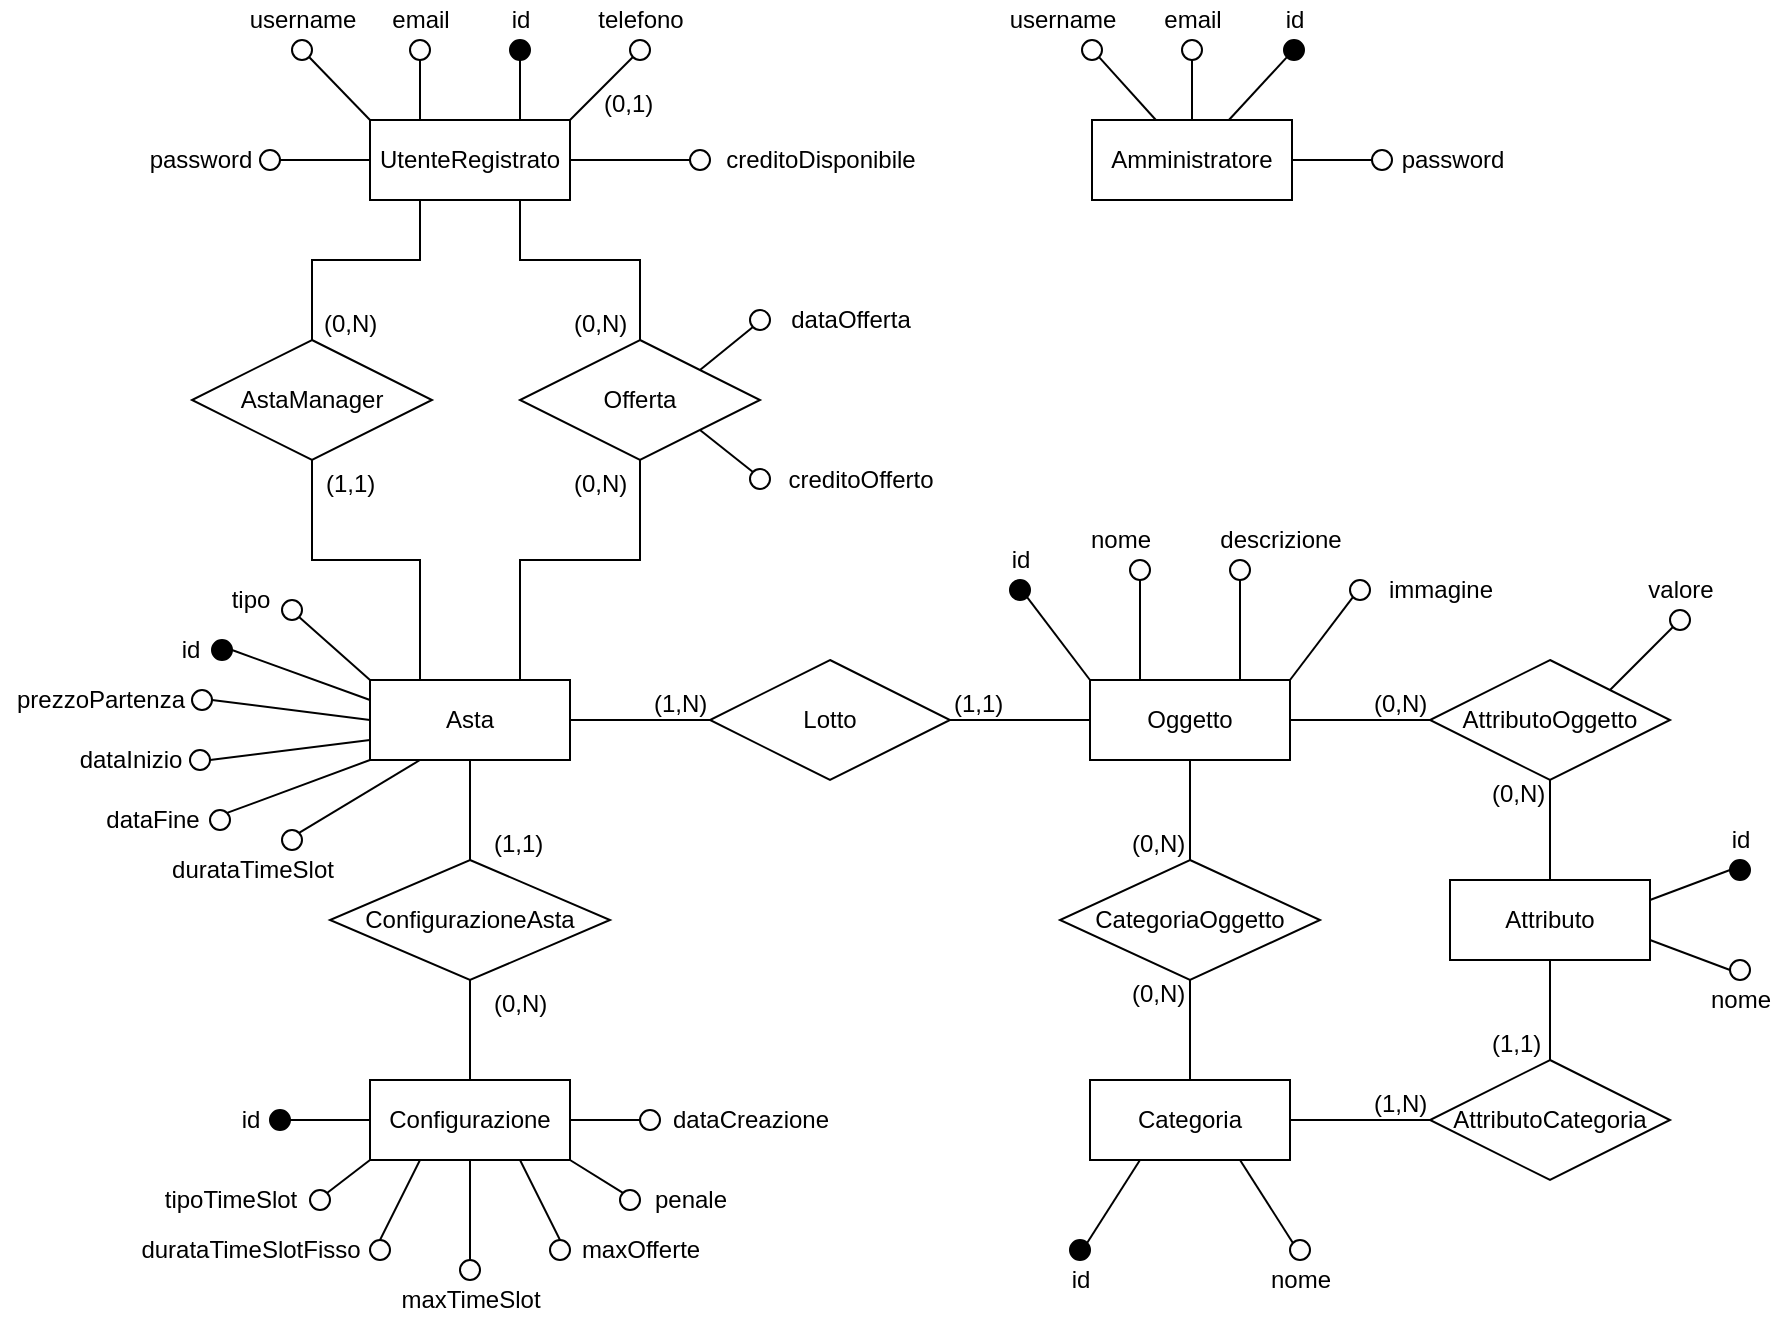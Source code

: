 <mxfile version="12.7.9" type="device"><diagram id="C5RBs43oDa-KdzZeNtuy" name="Page-1"><mxGraphModel dx="868" dy="457" grid="1" gridSize="10" guides="1" tooltips="1" connect="1" arrows="1" fold="1" page="1" pageScale="1" pageWidth="827" pageHeight="1169" math="0" shadow="0"><root><mxCell id="WIyWlLk6GJQsqaUBKTNV-0"/><mxCell id="WIyWlLk6GJQsqaUBKTNV-1" parent="WIyWlLk6GJQsqaUBKTNV-0"/><mxCell id="B5QC1HTYTgnhZ62TJwQQ-0" value="UtenteRegistrato" style="whiteSpace=wrap;html=1;align=center;" parent="WIyWlLk6GJQsqaUBKTNV-1" vertex="1"><mxGeometry x="189" y="100" width="100" height="40" as="geometry"/></mxCell><mxCell id="B5QC1HTYTgnhZ62TJwQQ-2" value="Asta" style="whiteSpace=wrap;html=1;align=center;" parent="WIyWlLk6GJQsqaUBKTNV-1" vertex="1"><mxGeometry x="189" y="380" width="100" height="40" as="geometry"/></mxCell><mxCell id="B5QC1HTYTgnhZ62TJwQQ-6" value="AstaManager" style="shape=rhombus;perimeter=rhombusPerimeter;whiteSpace=wrap;html=1;align=center;" parent="WIyWlLk6GJQsqaUBKTNV-1" vertex="1"><mxGeometry x="100" y="210" width="120" height="60" as="geometry"/></mxCell><mxCell id="B5QC1HTYTgnhZ62TJwQQ-9" value="ConfigurazioneAsta" style="shape=rhombus;perimeter=rhombusPerimeter;whiteSpace=wrap;html=1;align=center;" parent="WIyWlLk6GJQsqaUBKTNV-1" vertex="1"><mxGeometry x="169" y="470" width="140" height="60" as="geometry"/></mxCell><mxCell id="B5QC1HTYTgnhZ62TJwQQ-10" value="Lotto" style="shape=rhombus;perimeter=rhombusPerimeter;whiteSpace=wrap;html=1;align=center;" parent="WIyWlLk6GJQsqaUBKTNV-1" vertex="1"><mxGeometry x="359" y="370" width="120" height="60" as="geometry"/></mxCell><mxCell id="B5QC1HTYTgnhZ62TJwQQ-12" value="username" style="text;html=1;align=center;verticalAlign=middle;resizable=0;points=[];autosize=1;" parent="WIyWlLk6GJQsqaUBKTNV-1" vertex="1"><mxGeometry x="500" y="40" width="70" height="20" as="geometry"/></mxCell><mxCell id="B5QC1HTYTgnhZ62TJwQQ-14" value="Amministratore" style="whiteSpace=wrap;html=1;align=center;" parent="WIyWlLk6GJQsqaUBKTNV-1" vertex="1"><mxGeometry x="550" y="100" width="100" height="40" as="geometry"/></mxCell><mxCell id="B5QC1HTYTgnhZ62TJwQQ-17" value="" style="endArrow=none;html=1;labelBackgroundColor=#000000;fillColor=#000000;entryX=1;entryY=1;entryDx=0;entryDy=0;" parent="WIyWlLk6GJQsqaUBKTNV-1" source="B5QC1HTYTgnhZ62TJwQQ-14" target="B5QC1HTYTgnhZ62TJwQQ-18" edge="1"><mxGeometry width="50" height="50" relative="1" as="geometry"><mxPoint x="576" y="100" as="sourcePoint"/><mxPoint x="546" y="65" as="targetPoint"/></mxGeometry></mxCell><mxCell id="B5QC1HTYTgnhZ62TJwQQ-18" value="" style="ellipse;whiteSpace=wrap;html=1;align=center;" parent="WIyWlLk6GJQsqaUBKTNV-1" vertex="1"><mxGeometry x="545" y="60" width="10" height="10" as="geometry"/></mxCell><mxCell id="B5QC1HTYTgnhZ62TJwQQ-19" value="email" style="text;html=1;align=center;verticalAlign=middle;resizable=0;points=[];autosize=1;" parent="WIyWlLk6GJQsqaUBKTNV-1" vertex="1"><mxGeometry x="580" y="40" width="40" height="20" as="geometry"/></mxCell><mxCell id="B5QC1HTYTgnhZ62TJwQQ-20" value="" style="ellipse;whiteSpace=wrap;html=1;align=center;" parent="WIyWlLk6GJQsqaUBKTNV-1" vertex="1"><mxGeometry x="595" y="60" width="10" height="10" as="geometry"/></mxCell><mxCell id="B5QC1HTYTgnhZ62TJwQQ-21" value="id" style="text;html=1;align=center;verticalAlign=middle;resizable=0;points=[];autosize=1;" parent="WIyWlLk6GJQsqaUBKTNV-1" vertex="1"><mxGeometry x="641" y="40" width="20" height="20" as="geometry"/></mxCell><mxCell id="B5QC1HTYTgnhZ62TJwQQ-22" value="" style="ellipse;whiteSpace=wrap;html=1;align=center;fillColor=#000000;" parent="WIyWlLk6GJQsqaUBKTNV-1" vertex="1"><mxGeometry x="646" y="60" width="10" height="10" as="geometry"/></mxCell><mxCell id="B5QC1HTYTgnhZ62TJwQQ-23" value="" style="endArrow=none;html=1;labelBackgroundColor=#000000;fillColor=#000000;entryX=0.5;entryY=1;entryDx=0;entryDy=0;" parent="WIyWlLk6GJQsqaUBKTNV-1" source="B5QC1HTYTgnhZ62TJwQQ-14" target="B5QC1HTYTgnhZ62TJwQQ-20" edge="1"><mxGeometry width="50" height="50" relative="1" as="geometry"><mxPoint x="601" y="100" as="sourcePoint"/><mxPoint x="871" y="240" as="targetPoint"/></mxGeometry></mxCell><mxCell id="B5QC1HTYTgnhZ62TJwQQ-24" value="" style="endArrow=none;html=1;labelBackgroundColor=#000000;fillColor=#000000;entryX=0;entryY=1;entryDx=0;entryDy=0;" parent="WIyWlLk6GJQsqaUBKTNV-1" source="B5QC1HTYTgnhZ62TJwQQ-14" target="B5QC1HTYTgnhZ62TJwQQ-22" edge="1"><mxGeometry width="50" height="50" relative="1" as="geometry"><mxPoint x="626" y="100" as="sourcePoint"/><mxPoint x="681" y="100" as="targetPoint"/></mxGeometry></mxCell><mxCell id="B5QC1HTYTgnhZ62TJwQQ-25" value="telefono" style="text;html=1;align=center;verticalAlign=middle;resizable=0;points=[];autosize=1;" parent="WIyWlLk6GJQsqaUBKTNV-1" vertex="1"><mxGeometry x="294" y="40" width="60" height="20" as="geometry"/></mxCell><mxCell id="B5QC1HTYTgnhZ62TJwQQ-26" value="" style="ellipse;whiteSpace=wrap;html=1;align=center;" parent="WIyWlLk6GJQsqaUBKTNV-1" vertex="1"><mxGeometry x="319" y="60" width="10" height="10" as="geometry"/></mxCell><mxCell id="B5QC1HTYTgnhZ62TJwQQ-27" value="" style="endArrow=none;html=1;labelBackgroundColor=#000000;fillColor=#000000;exitX=0.75;exitY=0;exitDx=0;exitDy=0;entryX=0;entryY=1;entryDx=0;entryDy=0;" parent="WIyWlLk6GJQsqaUBKTNV-1" target="B5QC1HTYTgnhZ62TJwQQ-26" edge="1"><mxGeometry width="50" height="50" relative="1" as="geometry"><mxPoint x="289" y="100" as="sourcePoint"/><mxPoint x="364" as="targetPoint"/></mxGeometry></mxCell><mxCell id="B5QC1HTYTgnhZ62TJwQQ-28" value="creditoDisponibile" style="text;html=1;align=center;verticalAlign=middle;resizable=0;points=[];autosize=1;" parent="WIyWlLk6GJQsqaUBKTNV-1" vertex="1"><mxGeometry x="359" y="110" width="110" height="20" as="geometry"/></mxCell><mxCell id="B5QC1HTYTgnhZ62TJwQQ-29" value="" style="ellipse;whiteSpace=wrap;html=1;align=center;" parent="WIyWlLk6GJQsqaUBKTNV-1" vertex="1"><mxGeometry x="349" y="115" width="10" height="10" as="geometry"/></mxCell><mxCell id="B5QC1HTYTgnhZ62TJwQQ-30" value="" style="endArrow=none;html=1;labelBackgroundColor=#000000;fillColor=#000000;exitX=1;exitY=0.5;exitDx=0;exitDy=0;entryX=0;entryY=0.5;entryDx=0;entryDy=0;" parent="WIyWlLk6GJQsqaUBKTNV-1" source="B5QC1HTYTgnhZ62TJwQQ-0" target="B5QC1HTYTgnhZ62TJwQQ-29" edge="1"><mxGeometry width="50" height="50" relative="1" as="geometry"><mxPoint x="379" y="150" as="sourcePoint"/><mxPoint x="319" y="50" as="targetPoint"/></mxGeometry></mxCell><mxCell id="B5QC1HTYTgnhZ62TJwQQ-35" value="" style="endArrow=none;html=1;rounded=0;labelBackgroundColor=#000000;fillColor=#000000;entryX=0;entryY=0.5;entryDx=0;entryDy=0;exitX=1;exitY=0.5;exitDx=0;exitDy=0;" parent="WIyWlLk6GJQsqaUBKTNV-1" source="B5QC1HTYTgnhZ62TJwQQ-2" target="B5QC1HTYTgnhZ62TJwQQ-10" edge="1"><mxGeometry relative="1" as="geometry"><mxPoint x="289" y="399.5" as="sourcePoint"/><mxPoint x="359" y="399.5" as="targetPoint"/></mxGeometry></mxCell><mxCell id="B5QC1HTYTgnhZ62TJwQQ-36" value="(1,N)" style="resizable=0;html=1;align=left;verticalAlign=bottom;" parent="B5QC1HTYTgnhZ62TJwQQ-35" connectable="0" vertex="1"><mxGeometry x="-1" relative="1" as="geometry"><mxPoint x="40" as="offset"/></mxGeometry></mxCell><mxCell id="B5QC1HTYTgnhZ62TJwQQ-37" value="" style="endArrow=none;html=1;rounded=0;labelBackgroundColor=#000000;fillColor=#000000;exitX=1;exitY=0.5;exitDx=0;exitDy=0;" parent="WIyWlLk6GJQsqaUBKTNV-1" source="B5QC1HTYTgnhZ62TJwQQ-10" target="mEuUZHEDWoG4GzLqdu4T-0" edge="1"><mxGeometry relative="1" as="geometry"><mxPoint x="479" y="399.5" as="sourcePoint"/><mxPoint x="549" y="400" as="targetPoint"/></mxGeometry></mxCell><mxCell id="B5QC1HTYTgnhZ62TJwQQ-38" value="(1,1)" style="resizable=0;html=1;align=left;verticalAlign=bottom;" parent="B5QC1HTYTgnhZ62TJwQQ-37" connectable="0" vertex="1"><mxGeometry x="-1" relative="1" as="geometry"><mxPoint as="offset"/></mxGeometry></mxCell><mxCell id="B5QC1HTYTgnhZ62TJwQQ-39" value="" style="endArrow=none;html=1;rounded=0;labelBackgroundColor=#000000;fillColor=#000000;exitX=0.75;exitY=1;exitDx=0;exitDy=0;" parent="WIyWlLk6GJQsqaUBKTNV-1" source="B5QC1HTYTgnhZ62TJwQQ-0" target="B5QC1HTYTgnhZ62TJwQQ-143" edge="1"><mxGeometry relative="1" as="geometry"><mxPoint x="224" y="180" as="sourcePoint"/><mxPoint x="239" y="215" as="targetPoint"/><Array as="points"><mxPoint x="264" y="170"/><mxPoint x="324" y="170"/></Array></mxGeometry></mxCell><mxCell id="B5QC1HTYTgnhZ62TJwQQ-40" value="(0,N)" style="resizable=0;html=1;align=left;verticalAlign=bottom;" parent="B5QC1HTYTgnhZ62TJwQQ-39" connectable="0" vertex="1"><mxGeometry x="-1" relative="1" as="geometry"><mxPoint x="25" y="70" as="offset"/></mxGeometry></mxCell><mxCell id="B5QC1HTYTgnhZ62TJwQQ-41" value="" style="endArrow=none;html=1;rounded=0;labelBackgroundColor=#000000;fillColor=#000000;exitX=0.25;exitY=1;exitDx=0;exitDy=0;entryX=0.5;entryY=0;entryDx=0;entryDy=0;entryPerimeter=0;" parent="WIyWlLk6GJQsqaUBKTNV-1" source="B5QC1HTYTgnhZ62TJwQQ-0" target="B5QC1HTYTgnhZ62TJwQQ-6" edge="1"><mxGeometry relative="1" as="geometry"><mxPoint x="89" y="140" as="sourcePoint"/><mxPoint x="154" y="190" as="targetPoint"/><Array as="points"><mxPoint x="214" y="170"/><mxPoint x="160" y="170"/></Array></mxGeometry></mxCell><mxCell id="B5QC1HTYTgnhZ62TJwQQ-42" value="(0,N)" style="resizable=0;html=1;align=left;verticalAlign=bottom;" parent="B5QC1HTYTgnhZ62TJwQQ-41" connectable="0" vertex="1"><mxGeometry x="-1" relative="1" as="geometry"><mxPoint x="-50" y="70" as="offset"/></mxGeometry></mxCell><mxCell id="B5QC1HTYTgnhZ62TJwQQ-43" value="" style="endArrow=none;html=1;rounded=0;labelBackgroundColor=#000000;fillColor=#000000;exitX=0.5;exitY=1;exitDx=0;exitDy=0;entryX=0.75;entryY=0;entryDx=0;entryDy=0;" parent="WIyWlLk6GJQsqaUBKTNV-1" source="B5QC1HTYTgnhZ62TJwQQ-143" target="B5QC1HTYTgnhZ62TJwQQ-2" edge="1"><mxGeometry relative="1" as="geometry"><mxPoint x="239" y="275" as="sourcePoint"/><mxPoint x="239" y="340" as="targetPoint"/><Array as="points"><mxPoint x="324" y="320"/><mxPoint x="264" y="320"/></Array></mxGeometry></mxCell><mxCell id="B5QC1HTYTgnhZ62TJwQQ-44" value="(0,N)" style="resizable=0;html=1;align=left;verticalAlign=bottom;" parent="B5QC1HTYTgnhZ62TJwQQ-43" connectable="0" vertex="1"><mxGeometry x="-1" relative="1" as="geometry"><mxPoint x="-35" y="20" as="offset"/></mxGeometry></mxCell><mxCell id="B5QC1HTYTgnhZ62TJwQQ-45" value="" style="endArrow=none;html=1;rounded=0;labelBackgroundColor=#000000;fillColor=#000000;exitX=0.5;exitY=1;exitDx=0;exitDy=0;entryX=0.25;entryY=0;entryDx=0;entryDy=0;" parent="WIyWlLk6GJQsqaUBKTNV-1" source="B5QC1HTYTgnhZ62TJwQQ-6" target="B5QC1HTYTgnhZ62TJwQQ-2" edge="1"><mxGeometry relative="1" as="geometry"><mxPoint x="159" y="250" as="sourcePoint"/><mxPoint x="224" y="300" as="targetPoint"/><Array as="points"><mxPoint x="160" y="320"/><mxPoint x="214" y="320"/></Array></mxGeometry></mxCell><mxCell id="B5QC1HTYTgnhZ62TJwQQ-46" value="(1,1)" style="resizable=0;html=1;align=left;verticalAlign=bottom;" parent="B5QC1HTYTgnhZ62TJwQQ-45" connectable="0" vertex="1"><mxGeometry x="-1" relative="1" as="geometry"><mxPoint x="5" y="20" as="offset"/></mxGeometry></mxCell><mxCell id="B5QC1HTYTgnhZ62TJwQQ-47" value="" style="endArrow=none;html=1;rounded=0;labelBackgroundColor=#000000;fillColor=#000000;entryX=0.5;entryY=0;entryDx=0;entryDy=0;exitX=0.5;exitY=1;exitDx=0;exitDy=0;" parent="WIyWlLk6GJQsqaUBKTNV-1" source="B5QC1HTYTgnhZ62TJwQQ-2" target="B5QC1HTYTgnhZ62TJwQQ-9" edge="1"><mxGeometry relative="1" as="geometry"><mxPoint x="299" y="460" as="sourcePoint"/><mxPoint x="369" y="460" as="targetPoint"/></mxGeometry></mxCell><mxCell id="B5QC1HTYTgnhZ62TJwQQ-48" value="(1,1)" style="resizable=0;html=1;align=left;verticalAlign=bottom;" parent="B5QC1HTYTgnhZ62TJwQQ-47" connectable="0" vertex="1"><mxGeometry x="-1" relative="1" as="geometry"><mxPoint x="10" y="50" as="offset"/></mxGeometry></mxCell><mxCell id="B5QC1HTYTgnhZ62TJwQQ-49" value="" style="endArrow=none;html=1;rounded=0;labelBackgroundColor=#000000;fillColor=#000000;" parent="WIyWlLk6GJQsqaUBKTNV-1" source="B5QC1HTYTgnhZ62TJwQQ-9" target="cTVS_tDERV94e0gvpMbb-0" edge="1"><mxGeometry relative="1" as="geometry"><mxPoint x="238.5" y="530" as="sourcePoint"/><mxPoint x="239.0" y="580.0" as="targetPoint"/></mxGeometry></mxCell><mxCell id="B5QC1HTYTgnhZ62TJwQQ-50" value="(0,N)" style="resizable=0;html=1;align=left;verticalAlign=bottom;" parent="B5QC1HTYTgnhZ62TJwQQ-49" connectable="0" vertex="1"><mxGeometry x="-1" relative="1" as="geometry"><mxPoint x="10" y="20" as="offset"/></mxGeometry></mxCell><mxCell id="B5QC1HTYTgnhZ62TJwQQ-55" value="creditoOfferto" style="text;html=1;align=center;verticalAlign=middle;resizable=0;points=[];autosize=1;" parent="WIyWlLk6GJQsqaUBKTNV-1" vertex="1"><mxGeometry x="389" y="269.5" width="90" height="20" as="geometry"/></mxCell><mxCell id="B5QC1HTYTgnhZ62TJwQQ-56" value="" style="ellipse;whiteSpace=wrap;html=1;align=center;" parent="WIyWlLk6GJQsqaUBKTNV-1" vertex="1"><mxGeometry x="379" y="274.5" width="10" height="10" as="geometry"/></mxCell><mxCell id="B5QC1HTYTgnhZ62TJwQQ-57" value="" style="endArrow=none;html=1;labelBackgroundColor=#000000;fillColor=#000000;entryX=1;entryY=1;entryDx=0;entryDy=0;exitX=0;exitY=0;exitDx=0;exitDy=0;" parent="WIyWlLk6GJQsqaUBKTNV-1" source="B5QC1HTYTgnhZ62TJwQQ-56" target="B5QC1HTYTgnhZ62TJwQQ-143" edge="1"><mxGeometry width="50" height="50" relative="1" as="geometry"><mxPoint x="294" y="280" as="sourcePoint"/><mxPoint x="274" y="260" as="targetPoint"/></mxGeometry></mxCell><mxCell id="B5QC1HTYTgnhZ62TJwQQ-58" value="id" style="text;html=1;align=center;verticalAlign=middle;resizable=0;points=[];autosize=1;" parent="WIyWlLk6GJQsqaUBKTNV-1" vertex="1"><mxGeometry x="89" y="355" width="20" height="20" as="geometry"/></mxCell><mxCell id="B5QC1HTYTgnhZ62TJwQQ-59" value="" style="ellipse;whiteSpace=wrap;html=1;align=center;fillColor=#000000;" parent="WIyWlLk6GJQsqaUBKTNV-1" vertex="1"><mxGeometry x="110" y="360" width="10" height="10" as="geometry"/></mxCell><mxCell id="B5QC1HTYTgnhZ62TJwQQ-60" value="prezzoPartenza" style="text;html=1;align=center;verticalAlign=middle;resizable=0;points=[];autosize=1;" parent="WIyWlLk6GJQsqaUBKTNV-1" vertex="1"><mxGeometry x="4" y="380" width="100" height="20" as="geometry"/></mxCell><mxCell id="B5QC1HTYTgnhZ62TJwQQ-61" value="" style="ellipse;whiteSpace=wrap;html=1;align=center;" parent="WIyWlLk6GJQsqaUBKTNV-1" vertex="1"><mxGeometry x="100" y="385" width="10" height="10" as="geometry"/></mxCell><mxCell id="B5QC1HTYTgnhZ62TJwQQ-62" value="dataFine" style="text;html=1;align=center;verticalAlign=middle;resizable=0;points=[];autosize=1;" parent="WIyWlLk6GJQsqaUBKTNV-1" vertex="1"><mxGeometry x="50" y="440" width="60" height="20" as="geometry"/></mxCell><mxCell id="B5QC1HTYTgnhZ62TJwQQ-63" value="" style="ellipse;whiteSpace=wrap;html=1;align=center;" parent="WIyWlLk6GJQsqaUBKTNV-1" vertex="1"><mxGeometry x="109" y="445" width="10" height="10" as="geometry"/></mxCell><mxCell id="B5QC1HTYTgnhZ62TJwQQ-64" value="durataTimeSlot" style="text;html=1;align=center;verticalAlign=middle;resizable=0;points=[];autosize=1;" parent="WIyWlLk6GJQsqaUBKTNV-1" vertex="1"><mxGeometry x="80" y="465" width="100" height="20" as="geometry"/></mxCell><mxCell id="B5QC1HTYTgnhZ62TJwQQ-65" value="" style="ellipse;whiteSpace=wrap;html=1;align=center;" parent="WIyWlLk6GJQsqaUBKTNV-1" vertex="1"><mxGeometry x="145" y="455" width="10" height="10" as="geometry"/></mxCell><mxCell id="B5QC1HTYTgnhZ62TJwQQ-66" value="dataInizio" style="text;html=1;align=center;verticalAlign=middle;resizable=0;points=[];autosize=1;" parent="WIyWlLk6GJQsqaUBKTNV-1" vertex="1"><mxGeometry x="34" y="410" width="70" height="20" as="geometry"/></mxCell><mxCell id="B5QC1HTYTgnhZ62TJwQQ-67" value="" style="ellipse;whiteSpace=wrap;html=1;align=center;" parent="WIyWlLk6GJQsqaUBKTNV-1" vertex="1"><mxGeometry x="99" y="415" width="10" height="10" as="geometry"/></mxCell><mxCell id="B5QC1HTYTgnhZ62TJwQQ-68" value="" style="endArrow=none;html=1;rounded=0;labelBackgroundColor=#000000;fillColor=#000000;entryX=0;entryY=0.25;entryDx=0;entryDy=0;exitX=1;exitY=0.5;exitDx=0;exitDy=0;" parent="WIyWlLk6GJQsqaUBKTNV-1" source="B5QC1HTYTgnhZ62TJwQQ-59" target="B5QC1HTYTgnhZ62TJwQQ-2" edge="1"><mxGeometry relative="1" as="geometry"><mxPoint x="93" y="369" as="sourcePoint"/><mxPoint x="259" y="390" as="targetPoint"/></mxGeometry></mxCell><mxCell id="B5QC1HTYTgnhZ62TJwQQ-69" value="" style="endArrow=none;html=1;rounded=0;labelBackgroundColor=#000000;fillColor=#000000;exitX=1;exitY=0;exitDx=0;exitDy=0;entryX=0.25;entryY=1;entryDx=0;entryDy=0;" parent="WIyWlLk6GJQsqaUBKTNV-1" source="B5QC1HTYTgnhZ62TJwQQ-65" target="B5QC1HTYTgnhZ62TJwQQ-2" edge="1"><mxGeometry relative="1" as="geometry"><mxPoint x="79" y="410" as="sourcePoint"/><mxPoint x="239" y="410" as="targetPoint"/></mxGeometry></mxCell><mxCell id="B5QC1HTYTgnhZ62TJwQQ-70" value="" style="endArrow=none;html=1;rounded=0;labelBackgroundColor=#000000;fillColor=#000000;exitX=1;exitY=0.5;exitDx=0;exitDy=0;entryX=0;entryY=0.5;entryDx=0;entryDy=0;" parent="WIyWlLk6GJQsqaUBKTNV-1" source="B5QC1HTYTgnhZ62TJwQQ-61" target="B5QC1HTYTgnhZ62TJwQQ-2" edge="1"><mxGeometry relative="1" as="geometry"><mxPoint x="89" y="390" as="sourcePoint"/><mxPoint x="249" y="390" as="targetPoint"/></mxGeometry></mxCell><mxCell id="B5QC1HTYTgnhZ62TJwQQ-71" value="" style="endArrow=none;html=1;rounded=0;labelBackgroundColor=#000000;fillColor=#000000;exitX=1;exitY=0.5;exitDx=0;exitDy=0;entryX=0;entryY=0.75;entryDx=0;entryDy=0;" parent="WIyWlLk6GJQsqaUBKTNV-1" source="B5QC1HTYTgnhZ62TJwQQ-67" target="B5QC1HTYTgnhZ62TJwQQ-2" edge="1"><mxGeometry relative="1" as="geometry"><mxPoint x="79" y="400" as="sourcePoint"/><mxPoint x="189" y="400" as="targetPoint"/></mxGeometry></mxCell><mxCell id="B5QC1HTYTgnhZ62TJwQQ-72" value="" style="endArrow=none;html=1;rounded=0;labelBackgroundColor=#000000;fillColor=#000000;exitX=1;exitY=0;exitDx=0;exitDy=0;entryX=0;entryY=1;entryDx=0;entryDy=0;" parent="WIyWlLk6GJQsqaUBKTNV-1" source="B5QC1HTYTgnhZ62TJwQQ-63" target="B5QC1HTYTgnhZ62TJwQQ-2" edge="1"><mxGeometry relative="1" as="geometry"><mxPoint x="109" y="410" as="sourcePoint"/><mxPoint x="269" y="410" as="targetPoint"/></mxGeometry></mxCell><mxCell id="B5QC1HTYTgnhZ62TJwQQ-83" value="dataOfferta" style="text;html=1;align=center;verticalAlign=middle;resizable=0;points=[];autosize=1;" parent="WIyWlLk6GJQsqaUBKTNV-1" vertex="1"><mxGeometry x="389" y="190" width="80" height="20" as="geometry"/></mxCell><mxCell id="B5QC1HTYTgnhZ62TJwQQ-84" value="" style="ellipse;whiteSpace=wrap;html=1;align=center;fillColor=#FFFFFF;" parent="WIyWlLk6GJQsqaUBKTNV-1" vertex="1"><mxGeometry x="379" y="195" width="10" height="10" as="geometry"/></mxCell><mxCell id="B5QC1HTYTgnhZ62TJwQQ-85" value="" style="endArrow=none;html=1;rounded=0;labelBackgroundColor=#000000;fillColor=#000000;exitX=1;exitY=0;exitDx=0;exitDy=0;entryX=0;entryY=1;entryDx=0;entryDy=0;" parent="WIyWlLk6GJQsqaUBKTNV-1" source="B5QC1HTYTgnhZ62TJwQQ-143" target="B5QC1HTYTgnhZ62TJwQQ-84" edge="1"><mxGeometry relative="1" as="geometry"><mxPoint x="410" y="222.5" as="sourcePoint"/><mxPoint x="385" y="209" as="targetPoint"/></mxGeometry></mxCell><mxCell id="B5QC1HTYTgnhZ62TJwQQ-129" value="username" style="text;html=1;align=center;verticalAlign=middle;resizable=0;points=[];autosize=1;" parent="WIyWlLk6GJQsqaUBKTNV-1" vertex="1"><mxGeometry x="120" y="40" width="70" height="20" as="geometry"/></mxCell><mxCell id="B5QC1HTYTgnhZ62TJwQQ-130" value="" style="endArrow=none;html=1;labelBackgroundColor=#000000;fillColor=#000000;exitX=0;exitY=0;exitDx=0;exitDy=0;entryX=1;entryY=1;entryDx=0;entryDy=0;" parent="WIyWlLk6GJQsqaUBKTNV-1" source="B5QC1HTYTgnhZ62TJwQQ-0" target="B5QC1HTYTgnhZ62TJwQQ-131" edge="1"><mxGeometry width="50" height="50" relative="1" as="geometry"><mxPoint x="215" y="100" as="sourcePoint"/><mxPoint x="185" y="65" as="targetPoint"/></mxGeometry></mxCell><mxCell id="B5QC1HTYTgnhZ62TJwQQ-131" value="" style="ellipse;whiteSpace=wrap;html=1;align=center;" parent="WIyWlLk6GJQsqaUBKTNV-1" vertex="1"><mxGeometry x="150" y="60" width="10" height="10" as="geometry"/></mxCell><mxCell id="B5QC1HTYTgnhZ62TJwQQ-132" value="email" style="text;html=1;align=center;verticalAlign=middle;resizable=0;points=[];autosize=1;" parent="WIyWlLk6GJQsqaUBKTNV-1" vertex="1"><mxGeometry x="194" y="40" width="40" height="20" as="geometry"/></mxCell><mxCell id="B5QC1HTYTgnhZ62TJwQQ-133" value="" style="ellipse;whiteSpace=wrap;html=1;align=center;" parent="WIyWlLk6GJQsqaUBKTNV-1" vertex="1"><mxGeometry x="209" y="60" width="10" height="10" as="geometry"/></mxCell><mxCell id="B5QC1HTYTgnhZ62TJwQQ-134" value="id" style="text;html=1;align=center;verticalAlign=middle;resizable=0;points=[];autosize=1;" parent="WIyWlLk6GJQsqaUBKTNV-1" vertex="1"><mxGeometry x="254" y="40" width="20" height="20" as="geometry"/></mxCell><mxCell id="B5QC1HTYTgnhZ62TJwQQ-135" value="" style="ellipse;whiteSpace=wrap;html=1;align=center;fillColor=#000000;" parent="WIyWlLk6GJQsqaUBKTNV-1" vertex="1"><mxGeometry x="259" y="60" width="10" height="10" as="geometry"/></mxCell><mxCell id="B5QC1HTYTgnhZ62TJwQQ-136" value="" style="endArrow=none;html=1;labelBackgroundColor=#000000;fillColor=#000000;exitX=0.25;exitY=0;exitDx=0;exitDy=0;entryX=0.5;entryY=1;entryDx=0;entryDy=0;" parent="WIyWlLk6GJQsqaUBKTNV-1" source="B5QC1HTYTgnhZ62TJwQQ-0" target="B5QC1HTYTgnhZ62TJwQQ-133" edge="1"><mxGeometry width="50" height="50" relative="1" as="geometry"><mxPoint x="240" y="100" as="sourcePoint"/><mxPoint x="510" y="240" as="targetPoint"/></mxGeometry></mxCell><mxCell id="B5QC1HTYTgnhZ62TJwQQ-137" value="" style="endArrow=none;html=1;labelBackgroundColor=#000000;fillColor=#000000;exitX=0.75;exitY=0;exitDx=0;exitDy=0;entryX=0.5;entryY=1;entryDx=0;entryDy=0;" parent="WIyWlLk6GJQsqaUBKTNV-1" source="B5QC1HTYTgnhZ62TJwQQ-0" target="B5QC1HTYTgnhZ62TJwQQ-135" edge="1"><mxGeometry width="50" height="50" relative="1" as="geometry"><mxPoint x="265" y="100" as="sourcePoint"/><mxPoint x="261" y="69" as="targetPoint"/></mxGeometry></mxCell><mxCell id="B5QC1HTYTgnhZ62TJwQQ-138" value="tipo" style="text;html=1;align=center;verticalAlign=middle;resizable=0;points=[];autosize=1;" parent="WIyWlLk6GJQsqaUBKTNV-1" vertex="1"><mxGeometry x="114" y="330" width="30" height="20" as="geometry"/></mxCell><mxCell id="B5QC1HTYTgnhZ62TJwQQ-139" value="" style="ellipse;whiteSpace=wrap;html=1;align=center;" parent="WIyWlLk6GJQsqaUBKTNV-1" vertex="1"><mxGeometry x="145" y="340" width="10" height="10" as="geometry"/></mxCell><mxCell id="B5QC1HTYTgnhZ62TJwQQ-142" value="" style="endArrow=none;html=1;exitX=0;exitY=0;exitDx=0;exitDy=0;entryX=1;entryY=1;entryDx=0;entryDy=0;" parent="WIyWlLk6GJQsqaUBKTNV-1" source="B5QC1HTYTgnhZ62TJwQQ-2" target="B5QC1HTYTgnhZ62TJwQQ-139" edge="1"><mxGeometry width="50" height="50" relative="1" as="geometry"><mxPoint x="319" y="380" as="sourcePoint"/><mxPoint x="369" y="330" as="targetPoint"/></mxGeometry></mxCell><mxCell id="B5QC1HTYTgnhZ62TJwQQ-143" value="Offerta" style="shape=rhombus;perimeter=rhombusPerimeter;whiteSpace=wrap;html=1;align=center;" parent="WIyWlLk6GJQsqaUBKTNV-1" vertex="1"><mxGeometry x="264" y="210" width="120" height="60" as="geometry"/></mxCell><mxCell id="ZuLHJsi_Lw3JEodBIXjf-0" value="(0,1)" style="resizable=0;html=1;align=left;verticalAlign=bottom;" parent="WIyWlLk6GJQsqaUBKTNV-1" connectable="0" vertex="1"><mxGeometry x="264" y="100" as="geometry"><mxPoint x="40" as="offset"/></mxGeometry></mxCell><mxCell id="mEuUZHEDWoG4GzLqdu4T-0" value="Oggetto" style="whiteSpace=wrap;html=1;align=center;" parent="WIyWlLk6GJQsqaUBKTNV-1" vertex="1"><mxGeometry x="549" y="380" width="100" height="40" as="geometry"/></mxCell><mxCell id="mEuUZHEDWoG4GzLqdu4T-1" value="Categoria" style="whiteSpace=wrap;html=1;align=center;" parent="WIyWlLk6GJQsqaUBKTNV-1" vertex="1"><mxGeometry x="549" y="580" width="100" height="40" as="geometry"/></mxCell><mxCell id="mEuUZHEDWoG4GzLqdu4T-2" value="CategoriaOggetto" style="shape=rhombus;perimeter=rhombusPerimeter;whiteSpace=wrap;html=1;align=center;" parent="WIyWlLk6GJQsqaUBKTNV-1" vertex="1"><mxGeometry x="534" y="470" width="130" height="60" as="geometry"/></mxCell><mxCell id="mEuUZHEDWoG4GzLqdu4T-3" value="" style="endArrow=none;html=1;rounded=0;labelBackgroundColor=#000000;fillColor=#000000;exitX=0.5;exitY=1;exitDx=0;exitDy=0;entryX=0.5;entryY=0;entryDx=0;entryDy=0;" parent="WIyWlLk6GJQsqaUBKTNV-1" source="mEuUZHEDWoG4GzLqdu4T-0" target="mEuUZHEDWoG4GzLqdu4T-2" edge="1"><mxGeometry relative="1" as="geometry"><mxPoint x="598.5" y="420" as="sourcePoint"/><mxPoint x="598.5" y="470" as="targetPoint"/></mxGeometry></mxCell><mxCell id="mEuUZHEDWoG4GzLqdu4T-4" value="(0,N)" style="resizable=0;html=1;align=left;verticalAlign=bottom;" parent="mEuUZHEDWoG4GzLqdu4T-3" connectable="0" vertex="1"><mxGeometry x="-1" relative="1" as="geometry"><mxPoint x="-31" y="50" as="offset"/></mxGeometry></mxCell><mxCell id="mEuUZHEDWoG4GzLqdu4T-5" value="" style="endArrow=none;html=1;rounded=0;labelBackgroundColor=#000000;fillColor=#000000;" parent="WIyWlLk6GJQsqaUBKTNV-1" source="mEuUZHEDWoG4GzLqdu4T-2" target="mEuUZHEDWoG4GzLqdu4T-1" edge="1"><mxGeometry relative="1" as="geometry"><mxPoint x="594" y="530" as="sourcePoint"/><mxPoint x="594" y="580" as="targetPoint"/></mxGeometry></mxCell><mxCell id="mEuUZHEDWoG4GzLqdu4T-6" value="(0,N)" style="resizable=0;html=1;align=left;verticalAlign=bottom;" parent="mEuUZHEDWoG4GzLqdu4T-5" connectable="0" vertex="1"><mxGeometry x="-1" relative="1" as="geometry"><mxPoint x="-31" y="15" as="offset"/></mxGeometry></mxCell><mxCell id="mEuUZHEDWoG4GzLqdu4T-7" value="id" style="text;html=1;align=center;verticalAlign=middle;resizable=0;points=[];autosize=1;" parent="WIyWlLk6GJQsqaUBKTNV-1" vertex="1"><mxGeometry x="504" y="310" width="20" height="20" as="geometry"/></mxCell><mxCell id="mEuUZHEDWoG4GzLqdu4T-8" value="" style="ellipse;whiteSpace=wrap;html=1;align=center;fillColor=#000000;" parent="WIyWlLk6GJQsqaUBKTNV-1" vertex="1"><mxGeometry x="509" y="330" width="10" height="10" as="geometry"/></mxCell><mxCell id="mEuUZHEDWoG4GzLqdu4T-9" value="nome" style="text;html=1;align=center;verticalAlign=middle;resizable=0;points=[];autosize=1;" parent="WIyWlLk6GJQsqaUBKTNV-1" vertex="1"><mxGeometry x="539" y="300" width="50" height="20" as="geometry"/></mxCell><mxCell id="mEuUZHEDWoG4GzLqdu4T-10" value="" style="ellipse;whiteSpace=wrap;html=1;align=center;" parent="WIyWlLk6GJQsqaUBKTNV-1" vertex="1"><mxGeometry x="569" y="320" width="10" height="10" as="geometry"/></mxCell><mxCell id="mEuUZHEDWoG4GzLqdu4T-11" value="descrizione" style="text;html=1;align=center;verticalAlign=middle;resizable=0;points=[];autosize=1;" parent="WIyWlLk6GJQsqaUBKTNV-1" vertex="1"><mxGeometry x="604" y="300" width="80" height="20" as="geometry"/></mxCell><mxCell id="mEuUZHEDWoG4GzLqdu4T-12" value="" style="ellipse;whiteSpace=wrap;html=1;align=center;" parent="WIyWlLk6GJQsqaUBKTNV-1" vertex="1"><mxGeometry x="619" y="320" width="10" height="10" as="geometry"/></mxCell><mxCell id="mEuUZHEDWoG4GzLqdu4T-13" value="" style="endArrow=none;html=1;rounded=0;labelBackgroundColor=#000000;fillColor=#000000;exitX=1;exitY=1;exitDx=0;exitDy=0;entryX=0;entryY=0;entryDx=0;entryDy=0;" parent="WIyWlLk6GJQsqaUBKTNV-1" source="mEuUZHEDWoG4GzLqdu4T-8" target="mEuUZHEDWoG4GzLqdu4T-0" edge="1"><mxGeometry relative="1" as="geometry"><mxPoint x="709" y="340" as="sourcePoint"/><mxPoint x="759" y="360" as="targetPoint"/></mxGeometry></mxCell><mxCell id="mEuUZHEDWoG4GzLqdu4T-14" value="" style="endArrow=none;html=1;rounded=0;labelBackgroundColor=#000000;fillColor=#000000;exitX=0.5;exitY=1;exitDx=0;exitDy=0;entryX=0.25;entryY=0;entryDx=0;entryDy=0;" parent="WIyWlLk6GJQsqaUBKTNV-1" source="mEuUZHEDWoG4GzLqdu4T-10" target="mEuUZHEDWoG4GzLqdu4T-0" edge="1"><mxGeometry relative="1" as="geometry"><mxPoint x="759" y="400" as="sourcePoint"/><mxPoint x="759" y="380" as="targetPoint"/></mxGeometry></mxCell><mxCell id="mEuUZHEDWoG4GzLqdu4T-15" value="" style="endArrow=none;html=1;rounded=0;labelBackgroundColor=#000000;fillColor=#000000;exitX=0.75;exitY=0;exitDx=0;exitDy=0;entryX=0.5;entryY=1;entryDx=0;entryDy=0;" parent="WIyWlLk6GJQsqaUBKTNV-1" source="mEuUZHEDWoG4GzLqdu4T-0" target="mEuUZHEDWoG4GzLqdu4T-12" edge="1"><mxGeometry relative="1" as="geometry"><mxPoint x="784" y="380" as="sourcePoint"/><mxPoint x="929" y="400" as="targetPoint"/></mxGeometry></mxCell><mxCell id="mEuUZHEDWoG4GzLqdu4T-16" value="id" style="text;html=1;align=center;verticalAlign=middle;resizable=0;points=[];autosize=1;" parent="WIyWlLk6GJQsqaUBKTNV-1" vertex="1"><mxGeometry x="534" y="670" width="20" height="20" as="geometry"/></mxCell><mxCell id="mEuUZHEDWoG4GzLqdu4T-17" value="" style="ellipse;whiteSpace=wrap;html=1;align=center;fillColor=#000000;" parent="WIyWlLk6GJQsqaUBKTNV-1" vertex="1"><mxGeometry x="539" y="660" width="10" height="10" as="geometry"/></mxCell><mxCell id="mEuUZHEDWoG4GzLqdu4T-18" value="immagine" style="text;html=1;align=center;verticalAlign=middle;resizable=0;points=[];autosize=1;" parent="WIyWlLk6GJQsqaUBKTNV-1" vertex="1"><mxGeometry x="689" y="325" width="70" height="20" as="geometry"/></mxCell><mxCell id="mEuUZHEDWoG4GzLqdu4T-19" value="" style="ellipse;whiteSpace=wrap;html=1;align=center;" parent="WIyWlLk6GJQsqaUBKTNV-1" vertex="1"><mxGeometry x="679" y="330" width="10" height="10" as="geometry"/></mxCell><mxCell id="mEuUZHEDWoG4GzLqdu4T-20" value="" style="endArrow=none;html=1;rounded=0;labelBackgroundColor=#000000;fillColor=#000000;entryX=0.25;entryY=1;entryDx=0;entryDy=0;exitX=1;exitY=0;exitDx=0;exitDy=0;" parent="WIyWlLk6GJQsqaUBKTNV-1" source="mEuUZHEDWoG4GzLqdu4T-17" target="mEuUZHEDWoG4GzLqdu4T-1" edge="1"><mxGeometry relative="1" as="geometry"><mxPoint x="554" y="660" as="sourcePoint"/><mxPoint x="631.5" y="640" as="targetPoint"/></mxGeometry></mxCell><mxCell id="mEuUZHEDWoG4GzLqdu4T-21" value="" style="endArrow=none;html=1;rounded=0;labelBackgroundColor=#000000;fillColor=#000000;exitX=0;exitY=1;exitDx=0;exitDy=0;entryX=1;entryY=0;entryDx=0;entryDy=0;" parent="WIyWlLk6GJQsqaUBKTNV-1" source="mEuUZHEDWoG4GzLqdu4T-19" target="mEuUZHEDWoG4GzLqdu4T-0" edge="1"><mxGeometry relative="1" as="geometry"><mxPoint x="779" y="480" as="sourcePoint"/><mxPoint x="779" y="460" as="targetPoint"/></mxGeometry></mxCell><mxCell id="mEuUZHEDWoG4GzLqdu4T-22" value="AttributoOggetto" style="shape=rhombus;perimeter=rhombusPerimeter;whiteSpace=wrap;html=1;align=center;" parent="WIyWlLk6GJQsqaUBKTNV-1" vertex="1"><mxGeometry x="719" y="370" width="120" height="60" as="geometry"/></mxCell><mxCell id="mEuUZHEDWoG4GzLqdu4T-23" value="Attributo" style="whiteSpace=wrap;html=1;align=center;" parent="WIyWlLk6GJQsqaUBKTNV-1" vertex="1"><mxGeometry x="729" y="480" width="100" height="40" as="geometry"/></mxCell><mxCell id="mEuUZHEDWoG4GzLqdu4T-24" value="AttributoCategoria" style="shape=rhombus;perimeter=rhombusPerimeter;whiteSpace=wrap;html=1;align=center;" parent="WIyWlLk6GJQsqaUBKTNV-1" vertex="1"><mxGeometry x="719" y="570" width="120" height="60" as="geometry"/></mxCell><mxCell id="mEuUZHEDWoG4GzLqdu4T-25" value="" style="endArrow=none;html=1;rounded=0;labelBackgroundColor=#000000;fillColor=#000000;exitX=1;exitY=0.5;exitDx=0;exitDy=0;entryX=0;entryY=0.5;entryDx=0;entryDy=0;" parent="WIyWlLk6GJQsqaUBKTNV-1" source="mEuUZHEDWoG4GzLqdu4T-0" target="mEuUZHEDWoG4GzLqdu4T-22" edge="1"><mxGeometry relative="1" as="geometry"><mxPoint x="679" y="440" as="sourcePoint"/><mxPoint x="749" y="440" as="targetPoint"/></mxGeometry></mxCell><mxCell id="mEuUZHEDWoG4GzLqdu4T-26" value="(0,N)" style="resizable=0;html=1;align=left;verticalAlign=bottom;" parent="mEuUZHEDWoG4GzLqdu4T-25" connectable="0" vertex="1"><mxGeometry x="-1" relative="1" as="geometry"><mxPoint x="40" as="offset"/></mxGeometry></mxCell><mxCell id="mEuUZHEDWoG4GzLqdu4T-27" value="" style="endArrow=none;html=1;rounded=0;labelBackgroundColor=#000000;fillColor=#000000;exitX=1;exitY=0.5;exitDx=0;exitDy=0;entryX=0;entryY=0.5;entryDx=0;entryDy=0;" parent="WIyWlLk6GJQsqaUBKTNV-1" source="mEuUZHEDWoG4GzLqdu4T-1" target="mEuUZHEDWoG4GzLqdu4T-24" edge="1"><mxGeometry relative="1" as="geometry"><mxPoint x="659" y="590" as="sourcePoint"/><mxPoint x="729" y="590" as="targetPoint"/></mxGeometry></mxCell><mxCell id="mEuUZHEDWoG4GzLqdu4T-28" value="(1,N)" style="resizable=0;html=1;align=left;verticalAlign=bottom;" parent="mEuUZHEDWoG4GzLqdu4T-27" connectable="0" vertex="1"><mxGeometry x="-1" relative="1" as="geometry"><mxPoint x="40" as="offset"/></mxGeometry></mxCell><mxCell id="mEuUZHEDWoG4GzLqdu4T-29" value="" style="endArrow=none;html=1;rounded=0;labelBackgroundColor=#000000;fillColor=#000000;exitX=0.5;exitY=1;exitDx=0;exitDy=0;entryX=0.5;entryY=0;entryDx=0;entryDy=0;" parent="WIyWlLk6GJQsqaUBKTNV-1" source="mEuUZHEDWoG4GzLqdu4T-22" target="mEuUZHEDWoG4GzLqdu4T-23" edge="1"><mxGeometry relative="1" as="geometry"><mxPoint x="729" y="420" as="sourcePoint"/><mxPoint x="729" y="470" as="targetPoint"/></mxGeometry></mxCell><mxCell id="mEuUZHEDWoG4GzLqdu4T-30" value="(0,N)" style="resizable=0;html=1;align=left;verticalAlign=bottom;" parent="mEuUZHEDWoG4GzLqdu4T-29" connectable="0" vertex="1"><mxGeometry x="-1" relative="1" as="geometry"><mxPoint x="-31" y="15" as="offset"/></mxGeometry></mxCell><mxCell id="mEuUZHEDWoG4GzLqdu4T-31" value="" style="endArrow=none;html=1;rounded=0;labelBackgroundColor=#000000;fillColor=#000000;exitX=0.5;exitY=1;exitDx=0;exitDy=0;entryX=0.5;entryY=0;entryDx=0;entryDy=0;" parent="WIyWlLk6GJQsqaUBKTNV-1" source="mEuUZHEDWoG4GzLqdu4T-23" target="mEuUZHEDWoG4GzLqdu4T-24" edge="1"><mxGeometry relative="1" as="geometry"><mxPoint x="749" y="530" as="sourcePoint"/><mxPoint x="749" y="580" as="targetPoint"/></mxGeometry></mxCell><mxCell id="mEuUZHEDWoG4GzLqdu4T-32" value="(1,1)" style="resizable=0;html=1;align=left;verticalAlign=bottom;" parent="mEuUZHEDWoG4GzLqdu4T-31" connectable="0" vertex="1"><mxGeometry x="-1" relative="1" as="geometry"><mxPoint x="-31" y="50" as="offset"/></mxGeometry></mxCell><mxCell id="mEuUZHEDWoG4GzLqdu4T-33" value="id" style="text;html=1;align=center;verticalAlign=middle;resizable=0;points=[];autosize=1;" parent="WIyWlLk6GJQsqaUBKTNV-1" vertex="1"><mxGeometry x="864" y="450" width="20" height="20" as="geometry"/></mxCell><mxCell id="mEuUZHEDWoG4GzLqdu4T-34" value="" style="endArrow=none;html=1;rounded=0;labelBackgroundColor=#000000;fillColor=#000000;exitX=0;exitY=0.5;exitDx=0;exitDy=0;entryX=1;entryY=0.25;entryDx=0;entryDy=0;" parent="WIyWlLk6GJQsqaUBKTNV-1" source="mEuUZHEDWoG4GzLqdu4T-44" target="mEuUZHEDWoG4GzLqdu4T-23" edge="1"><mxGeometry relative="1" as="geometry"><mxPoint x="869.0" y="475" as="sourcePoint"/><mxPoint x="847.54" y="461.46" as="targetPoint"/></mxGeometry></mxCell><mxCell id="mEuUZHEDWoG4GzLqdu4T-35" value="valore" style="text;html=1;align=center;verticalAlign=middle;resizable=0;points=[];autosize=1;" parent="WIyWlLk6GJQsqaUBKTNV-1" vertex="1"><mxGeometry x="819" y="325" width="50" height="20" as="geometry"/></mxCell><mxCell id="mEuUZHEDWoG4GzLqdu4T-36" value="" style="ellipse;whiteSpace=wrap;html=1;align=center;" parent="WIyWlLk6GJQsqaUBKTNV-1" vertex="1"><mxGeometry x="839" y="345" width="10" height="10" as="geometry"/></mxCell><mxCell id="mEuUZHEDWoG4GzLqdu4T-37" value="" style="endArrow=none;html=1;rounded=0;labelBackgroundColor=#000000;fillColor=#000000;exitX=0;exitY=1;exitDx=0;exitDy=0;entryX=1;entryY=0;entryDx=0;entryDy=0;" parent="WIyWlLk6GJQsqaUBKTNV-1" source="mEuUZHEDWoG4GzLqdu4T-36" target="mEuUZHEDWoG4GzLqdu4T-22" edge="1"><mxGeometry relative="1" as="geometry"><mxPoint x="879.0" y="425" as="sourcePoint"/><mxPoint x="839.0" y="425" as="targetPoint"/></mxGeometry></mxCell><mxCell id="mEuUZHEDWoG4GzLqdu4T-38" value="nome" style="text;html=1;align=center;verticalAlign=middle;resizable=0;points=[];autosize=1;" parent="WIyWlLk6GJQsqaUBKTNV-1" vertex="1"><mxGeometry x="629" y="670" width="50" height="20" as="geometry"/></mxCell><mxCell id="mEuUZHEDWoG4GzLqdu4T-39" value="" style="ellipse;whiteSpace=wrap;html=1;align=center;" parent="WIyWlLk6GJQsqaUBKTNV-1" vertex="1"><mxGeometry x="649" y="660" width="10" height="10" as="geometry"/></mxCell><mxCell id="mEuUZHEDWoG4GzLqdu4T-40" value="" style="endArrow=none;html=1;rounded=0;labelBackgroundColor=#000000;fillColor=#000000;entryX=0.75;entryY=1;entryDx=0;entryDy=0;exitX=0;exitY=0;exitDx=0;exitDy=0;" parent="WIyWlLk6GJQsqaUBKTNV-1" source="mEuUZHEDWoG4GzLqdu4T-39" target="mEuUZHEDWoG4GzLqdu4T-1" edge="1"><mxGeometry relative="1" as="geometry"><mxPoint x="557.536" y="671.464" as="sourcePoint"/><mxPoint x="584" y="630" as="targetPoint"/></mxGeometry></mxCell><mxCell id="mEuUZHEDWoG4GzLqdu4T-41" value="nome" style="text;html=1;align=center;verticalAlign=middle;resizable=0;points=[];autosize=1;" parent="WIyWlLk6GJQsqaUBKTNV-1" vertex="1"><mxGeometry x="849" y="530" width="50" height="20" as="geometry"/></mxCell><mxCell id="mEuUZHEDWoG4GzLqdu4T-42" value="" style="ellipse;whiteSpace=wrap;html=1;align=center;" parent="WIyWlLk6GJQsqaUBKTNV-1" vertex="1"><mxGeometry x="869" y="520" width="10" height="10" as="geometry"/></mxCell><mxCell id="mEuUZHEDWoG4GzLqdu4T-43" value="" style="endArrow=none;html=1;rounded=0;labelBackgroundColor=#000000;fillColor=#000000;entryX=1;entryY=0.75;entryDx=0;entryDy=0;exitX=0;exitY=0.5;exitDx=0;exitDy=0;" parent="WIyWlLk6GJQsqaUBKTNV-1" source="mEuUZHEDWoG4GzLqdu4T-42" target="mEuUZHEDWoG4GzLqdu4T-23" edge="1"><mxGeometry relative="1" as="geometry"><mxPoint x="870" y="521" as="sourcePoint"/><mxPoint x="839.0" y="500" as="targetPoint"/></mxGeometry></mxCell><mxCell id="mEuUZHEDWoG4GzLqdu4T-44" value="" style="ellipse;whiteSpace=wrap;html=1;align=center;fillColor=#000000;" parent="WIyWlLk6GJQsqaUBKTNV-1" vertex="1"><mxGeometry x="869" y="470" width="10" height="10" as="geometry"/></mxCell><mxCell id="9Gu-OZi7IU0R-xHachfh-0" value="" style="endArrow=none;html=1;labelBackgroundColor=#000000;fillColor=#000000;exitX=0;exitY=0.5;exitDx=0;exitDy=0;entryX=1;entryY=0.5;entryDx=0;entryDy=0;" parent="WIyWlLk6GJQsqaUBKTNV-1" source="B5QC1HTYTgnhZ62TJwQQ-0" target="9Gu-OZi7IU0R-xHachfh-2" edge="1"><mxGeometry width="50" height="50" relative="1" as="geometry"><mxPoint x="165" y="100" as="sourcePoint"/><mxPoint x="135" y="65" as="targetPoint"/></mxGeometry></mxCell><mxCell id="9Gu-OZi7IU0R-xHachfh-1" value="password" style="text;html=1;align=center;verticalAlign=middle;resizable=0;points=[];autosize=1;" parent="WIyWlLk6GJQsqaUBKTNV-1" vertex="1"><mxGeometry x="69" y="110" width="70" height="20" as="geometry"/></mxCell><mxCell id="9Gu-OZi7IU0R-xHachfh-2" value="" style="ellipse;whiteSpace=wrap;html=1;align=center;" parent="WIyWlLk6GJQsqaUBKTNV-1" vertex="1"><mxGeometry x="134" y="115" width="10" height="10" as="geometry"/></mxCell><mxCell id="9Gu-OZi7IU0R-xHachfh-3" value="password" style="text;html=1;align=center;verticalAlign=middle;resizable=0;points=[];autosize=1;" parent="WIyWlLk6GJQsqaUBKTNV-1" vertex="1"><mxGeometry x="695" y="110" width="70" height="20" as="geometry"/></mxCell><mxCell id="9Gu-OZi7IU0R-xHachfh-4" value="" style="ellipse;whiteSpace=wrap;html=1;align=center;" parent="WIyWlLk6GJQsqaUBKTNV-1" vertex="1"><mxGeometry x="690" y="115" width="10" height="10" as="geometry"/></mxCell><mxCell id="9Gu-OZi7IU0R-xHachfh-5" value="" style="endArrow=none;html=1;labelBackgroundColor=#000000;fillColor=#000000;entryX=0;entryY=0.5;entryDx=0;entryDy=0;exitX=1;exitY=0.5;exitDx=0;exitDy=0;" parent="WIyWlLk6GJQsqaUBKTNV-1" source="B5QC1HTYTgnhZ62TJwQQ-14" target="9Gu-OZi7IU0R-xHachfh-4" edge="1"><mxGeometry width="50" height="50" relative="1" as="geometry"><mxPoint x="628.446" y="110.0" as="sourcePoint"/><mxPoint x="657.464" y="78.536" as="targetPoint"/></mxGeometry></mxCell><mxCell id="cTVS_tDERV94e0gvpMbb-0" value="Configurazione" style="whiteSpace=wrap;html=1;align=center;" parent="WIyWlLk6GJQsqaUBKTNV-1" vertex="1"><mxGeometry x="189" y="580" width="100" height="40" as="geometry"/></mxCell><mxCell id="cTVS_tDERV94e0gvpMbb-1" value="id" style="text;html=1;align=center;verticalAlign=middle;resizable=0;points=[];autosize=1;" parent="WIyWlLk6GJQsqaUBKTNV-1" vertex="1"><mxGeometry x="119" y="590" width="20" height="20" as="geometry"/></mxCell><mxCell id="cTVS_tDERV94e0gvpMbb-2" value="" style="ellipse;whiteSpace=wrap;html=1;align=center;fillColor=#000000;" parent="WIyWlLk6GJQsqaUBKTNV-1" vertex="1"><mxGeometry x="139" y="595" width="10" height="10" as="geometry"/></mxCell><mxCell id="cTVS_tDERV94e0gvpMbb-3" value="tipoTimeSlot" style="text;html=1;align=center;verticalAlign=middle;resizable=0;points=[];autosize=1;" parent="WIyWlLk6GJQsqaUBKTNV-1" vertex="1"><mxGeometry x="79" y="630" width="80" height="20" as="geometry"/></mxCell><mxCell id="cTVS_tDERV94e0gvpMbb-4" value="" style="ellipse;whiteSpace=wrap;html=1;align=center;" parent="WIyWlLk6GJQsqaUBKTNV-1" vertex="1"><mxGeometry x="159" y="635" width="10" height="10" as="geometry"/></mxCell><mxCell id="cTVS_tDERV94e0gvpMbb-5" value="maxOfferte" style="text;html=1;align=center;verticalAlign=middle;resizable=0;points=[];autosize=1;" parent="WIyWlLk6GJQsqaUBKTNV-1" vertex="1"><mxGeometry x="289" y="655" width="70" height="20" as="geometry"/></mxCell><mxCell id="cTVS_tDERV94e0gvpMbb-6" value="" style="ellipse;whiteSpace=wrap;html=1;align=center;" parent="WIyWlLk6GJQsqaUBKTNV-1" vertex="1"><mxGeometry x="279" y="660" width="10" height="10" as="geometry"/></mxCell><mxCell id="cTVS_tDERV94e0gvpMbb-7" value="penale" style="text;html=1;align=center;verticalAlign=middle;resizable=0;points=[];autosize=1;" parent="WIyWlLk6GJQsqaUBKTNV-1" vertex="1"><mxGeometry x="324" y="630" width="50" height="20" as="geometry"/></mxCell><mxCell id="cTVS_tDERV94e0gvpMbb-8" value="" style="ellipse;whiteSpace=wrap;html=1;align=center;" parent="WIyWlLk6GJQsqaUBKTNV-1" vertex="1"><mxGeometry x="314" y="635" width="10" height="10" as="geometry"/></mxCell><mxCell id="cTVS_tDERV94e0gvpMbb-9" value="durataTimeSlotFisso" style="text;html=1;align=center;verticalAlign=middle;resizable=0;points=[];autosize=1;" parent="WIyWlLk6GJQsqaUBKTNV-1" vertex="1"><mxGeometry x="64" y="655" width="130" height="20" as="geometry"/></mxCell><mxCell id="cTVS_tDERV94e0gvpMbb-10" value="" style="ellipse;whiteSpace=wrap;html=1;align=center;" parent="WIyWlLk6GJQsqaUBKTNV-1" vertex="1"><mxGeometry x="189" y="660" width="10" height="10" as="geometry"/></mxCell><mxCell id="cTVS_tDERV94e0gvpMbb-11" value="dataCreazione" style="text;html=1;align=center;verticalAlign=middle;resizable=0;points=[];autosize=1;" parent="WIyWlLk6GJQsqaUBKTNV-1" vertex="1"><mxGeometry x="334" y="590" width="90" height="20" as="geometry"/></mxCell><mxCell id="cTVS_tDERV94e0gvpMbb-12" value="" style="ellipse;whiteSpace=wrap;html=1;align=center;" parent="WIyWlLk6GJQsqaUBKTNV-1" vertex="1"><mxGeometry x="324" y="595" width="10" height="10" as="geometry"/></mxCell><mxCell id="cTVS_tDERV94e0gvpMbb-13" value="" style="endArrow=none;html=1;rounded=0;labelBackgroundColor=#000000;fillColor=#000000;exitX=1;exitY=0.5;exitDx=0;exitDy=0;entryX=0;entryY=0.5;entryDx=0;entryDy=0;" parent="WIyWlLk6GJQsqaUBKTNV-1" source="cTVS_tDERV94e0gvpMbb-2" target="cTVS_tDERV94e0gvpMbb-0" edge="1"><mxGeometry relative="1" as="geometry"><mxPoint x="139" y="580" as="sourcePoint"/><mxPoint x="299" y="580" as="targetPoint"/></mxGeometry></mxCell><mxCell id="cTVS_tDERV94e0gvpMbb-14" value="" style="endArrow=none;html=1;rounded=0;labelBackgroundColor=#000000;fillColor=#000000;exitX=1;exitY=0.5;exitDx=0;exitDy=0;entryX=0;entryY=0.5;entryDx=0;entryDy=0;" parent="WIyWlLk6GJQsqaUBKTNV-1" source="cTVS_tDERV94e0gvpMbb-0" target="cTVS_tDERV94e0gvpMbb-12" edge="1"><mxGeometry relative="1" as="geometry"><mxPoint x="304" y="610" as="sourcePoint"/><mxPoint x="344" y="610" as="targetPoint"/></mxGeometry></mxCell><mxCell id="cTVS_tDERV94e0gvpMbb-15" value="" style="endArrow=none;html=1;rounded=0;labelBackgroundColor=#000000;fillColor=#000000;exitX=1;exitY=0;exitDx=0;exitDy=0;entryX=0;entryY=1;entryDx=0;entryDy=0;" parent="WIyWlLk6GJQsqaUBKTNV-1" source="cTVS_tDERV94e0gvpMbb-4" target="cTVS_tDERV94e0gvpMbb-0" edge="1"><mxGeometry relative="1" as="geometry"><mxPoint x="189" y="640" as="sourcePoint"/><mxPoint x="349" y="640" as="targetPoint"/></mxGeometry></mxCell><mxCell id="cTVS_tDERV94e0gvpMbb-16" value="" style="endArrow=none;html=1;rounded=0;labelBackgroundColor=#000000;fillColor=#000000;exitX=0;exitY=0;exitDx=0;exitDy=0;entryX=1;entryY=1;entryDx=0;entryDy=0;" parent="WIyWlLk6GJQsqaUBKTNV-1" source="cTVS_tDERV94e0gvpMbb-8" target="cTVS_tDERV94e0gvpMbb-0" edge="1"><mxGeometry relative="1" as="geometry"><mxPoint x="282.536" y="650.004" as="sourcePoint"/><mxPoint x="299" y="628.54" as="targetPoint"/></mxGeometry></mxCell><mxCell id="cTVS_tDERV94e0gvpMbb-17" value="" style="endArrow=none;html=1;rounded=0;labelBackgroundColor=#000000;fillColor=#000000;exitX=0.25;exitY=1;exitDx=0;exitDy=0;entryX=0.5;entryY=0;entryDx=0;entryDy=0;" parent="WIyWlLk6GJQsqaUBKTNV-1" source="cTVS_tDERV94e0gvpMbb-0" target="cTVS_tDERV94e0gvpMbb-10" edge="1"><mxGeometry relative="1" as="geometry"><mxPoint x="199" y="640" as="sourcePoint"/><mxPoint x="359" y="640" as="targetPoint"/></mxGeometry></mxCell><mxCell id="cTVS_tDERV94e0gvpMbb-18" value="" style="endArrow=none;html=1;rounded=0;labelBackgroundColor=#000000;fillColor=#000000;exitX=0.75;exitY=1;exitDx=0;exitDy=0;entryX=0.5;entryY=0;entryDx=0;entryDy=0;" parent="WIyWlLk6GJQsqaUBKTNV-1" source="cTVS_tDERV94e0gvpMbb-0" target="cTVS_tDERV94e0gvpMbb-6" edge="1"><mxGeometry relative="1" as="geometry"><mxPoint x="249" y="640" as="sourcePoint"/><mxPoint x="409" y="640" as="targetPoint"/></mxGeometry></mxCell><mxCell id="cTVS_tDERV94e0gvpMbb-19" value="maxTimeSlot" style="text;html=1;align=center;verticalAlign=middle;resizable=0;points=[];autosize=1;" parent="WIyWlLk6GJQsqaUBKTNV-1" vertex="1"><mxGeometry x="194" y="680" width="90" height="20" as="geometry"/></mxCell><mxCell id="cTVS_tDERV94e0gvpMbb-20" value="" style="ellipse;whiteSpace=wrap;html=1;align=center;" parent="WIyWlLk6GJQsqaUBKTNV-1" vertex="1"><mxGeometry x="234" y="670" width="10" height="10" as="geometry"/></mxCell><mxCell id="cTVS_tDERV94e0gvpMbb-21" value="" style="endArrow=none;html=1;rounded=0;labelBackgroundColor=#000000;fillColor=#000000;exitX=0.5;exitY=1;exitDx=0;exitDy=0;entryX=0.5;entryY=0;entryDx=0;entryDy=0;" parent="WIyWlLk6GJQsqaUBKTNV-1" source="cTVS_tDERV94e0gvpMbb-0" target="cTVS_tDERV94e0gvpMbb-20" edge="1"><mxGeometry relative="1" as="geometry"><mxPoint x="224" y="630" as="sourcePoint"/><mxPoint x="204" y="670" as="targetPoint"/></mxGeometry></mxCell></root></mxGraphModel></diagram></mxfile>